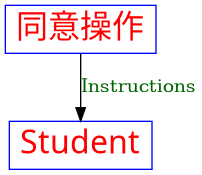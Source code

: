 @startdot
'digraph foo {
'  node [style=rounded]
'  node1 [shape=box]
'  node2 [fillcolor=yellow,style="rounded,filled",shape=diamond]
'  node3 [shape=record, label="{a | b| c}"]
'  node1 -> node2 ->node3
'
'}

'简单图
'graph foo2 {
'  a -- b;
'  b -- c;
'  b -- d;
'  d -- a;
'}

'无向图，从左到右
'graph foo3 {
'  rankdir=LR;
'  a -- b;
'  b -- c;
'  b -- d;
'  d -- a;
'}

'有向图
'digraph foo4 {
'  a -> b;
'  b -> c;
'  b -> d;
'  d -> a;
'}

'带标签的简单有向图
'digraph foo5 {
'T[label="Teacher"] //node T
'P [label="Student"] //node P
'T->P[label="Instructions",fontcolor=darkgreen] //edge T->p
'}
'带标签的简单有向图，同上，颜色不同
digraph foo5 {
node [fontname="Microsoft Yahei"]
T[label="同意操作",color=blue, fontcolor=red, fontsize=24,shape=box] //node T
P [label="Student",color=Blue,fontcolor=red,fontsize=24,shape=box] //node P
T->P[label="Instructions",fontcolor=darkgreen] //edge T->p
}
'这儿你可以选择的形状有: box, polygon, ellipse, oval, circle, point, egg, triangle, plaintext, diamond, trapezium, parallelogram, house, pentagon, hexagon, septagon, octagon, doublecircle, doubleoctagon, tripleoctagon 更多的形状看这里


@enddot






































